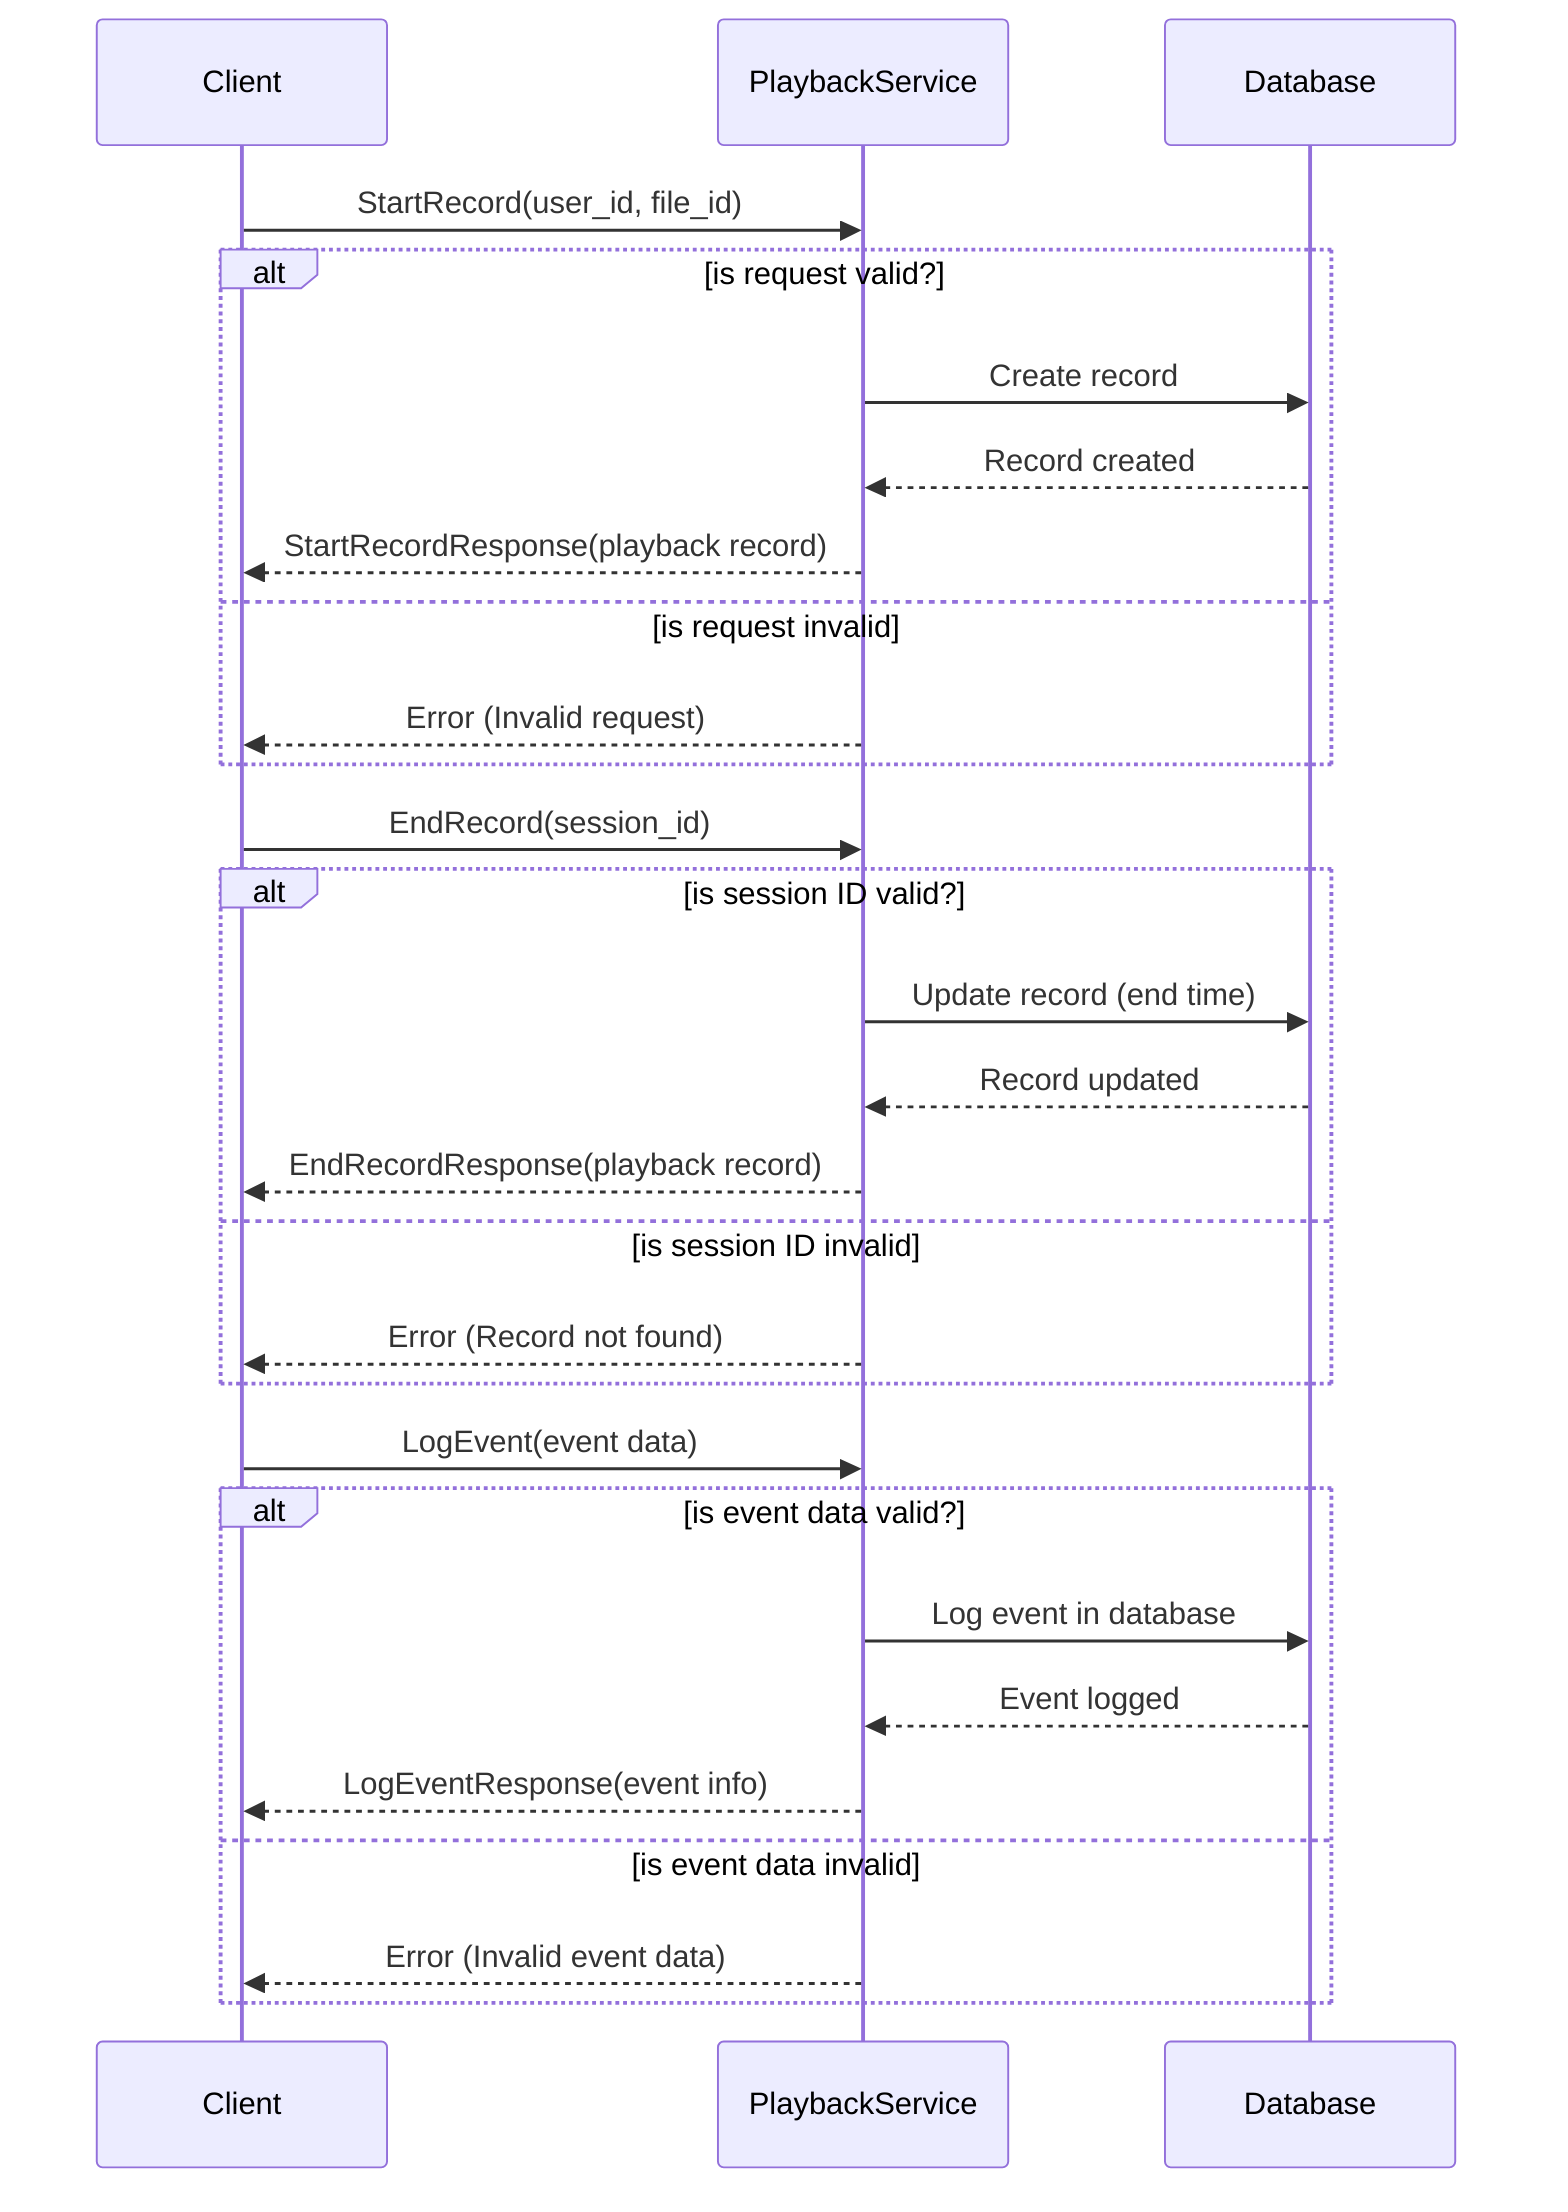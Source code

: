 sequenceDiagram
    participant C as Client
    participant S as PlaybackService
    participant DB as Database

%% StartRecord
    C->>S: StartRecord(user_id, file_id)
    alt is request valid?
        S->>DB: Create record
        DB-->>S: Record created
        S-->>C: StartRecordResponse(playback record)
    else is request invalid
        S-->>C: Error (Invalid request)
    end

%% EndRecord
    C->>S: EndRecord(session_id)
    alt is session ID valid?
        S->>DB: Update record (end time)
        DB-->>S: Record updated
        S-->>C: EndRecordResponse(playback record)
    else is session ID invalid
        S-->>C: Error (Record not found)
    end

%% LogEvent
    C->>S: LogEvent(event data)
    alt is event data valid?
        S->>DB: Log event in database
        DB-->>S: Event logged
        S-->>C: LogEventResponse(event info)
    else is event data invalid
        S-->>C: Error (Invalid event data)
    end
